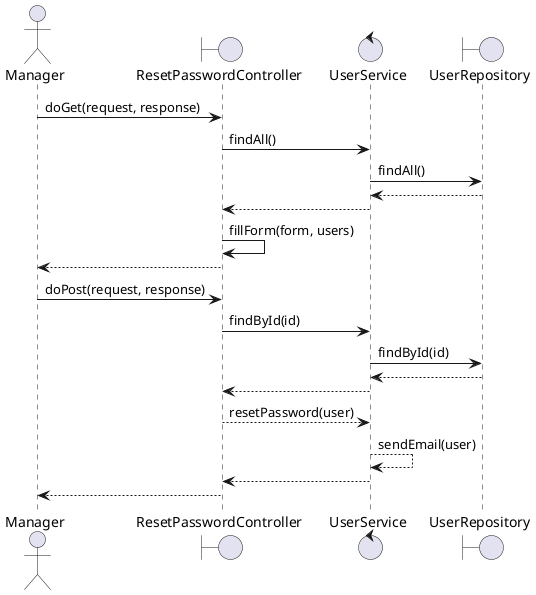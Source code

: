 @startuml
'https://plantuml.com/sequence-diagram

actor Manager
boundary ResetPasswordController
control UserService
boundary UserRepository

Manager -> ResetPasswordController: doGet(request, response)
ResetPasswordController -> UserService: findAll()
UserService -> UserRepository: findAll()
UserService <-- UserRepository
ResetPasswordController <-- UserService
ResetPasswordController -> ResetPasswordController: fillForm(form, users)
Manager <-- ResetPasswordController

Manager -> ResetPasswordController: doPost(request, response)
ResetPasswordController -> UserService: findById(id)
UserService -> UserRepository: findById(id)
UserService <-- UserRepository
ResetPasswordController <-- UserService
ResetPasswordController --> UserService: resetPassword(user)
UserService --> UserService: sendEmail(user)
ResetPasswordController <-- UserService
Manager <-- ResetPasswordController

@enduml